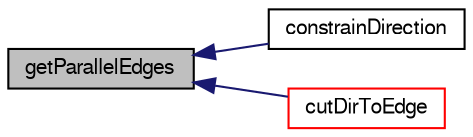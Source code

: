 digraph "getParallelEdges"
{
  bgcolor="transparent";
  edge [fontname="FreeSans",fontsize="10",labelfontname="FreeSans",labelfontsize="10"];
  node [fontname="FreeSans",fontsize="10",shape=record];
  rankdir="LR";
  Node3295 [label="getParallelEdges",height=0.2,width=0.4,color="black", fillcolor="grey75", style="filled", fontcolor="black"];
  Node3295 -> Node3296 [dir="back",color="midnightblue",fontsize="10",style="solid",fontname="FreeSans"];
  Node3296 [label="constrainDirection",height=0.2,width=0.4,color="black",URL="$a21153.html#af34759721549d80009425feefc510a76"];
  Node3295 -> Node3297 [dir="back",color="midnightblue",fontsize="10",style="solid",fontname="FreeSans"];
  Node3297 [label="cutDirToEdge",height=0.2,width=0.4,color="red",URL="$a21153.html#a56664f3017553939ea9760e96b9e24f2",tooltip="Reverse of edgeToCutDir: given direction find edge bundle and. "];
}
